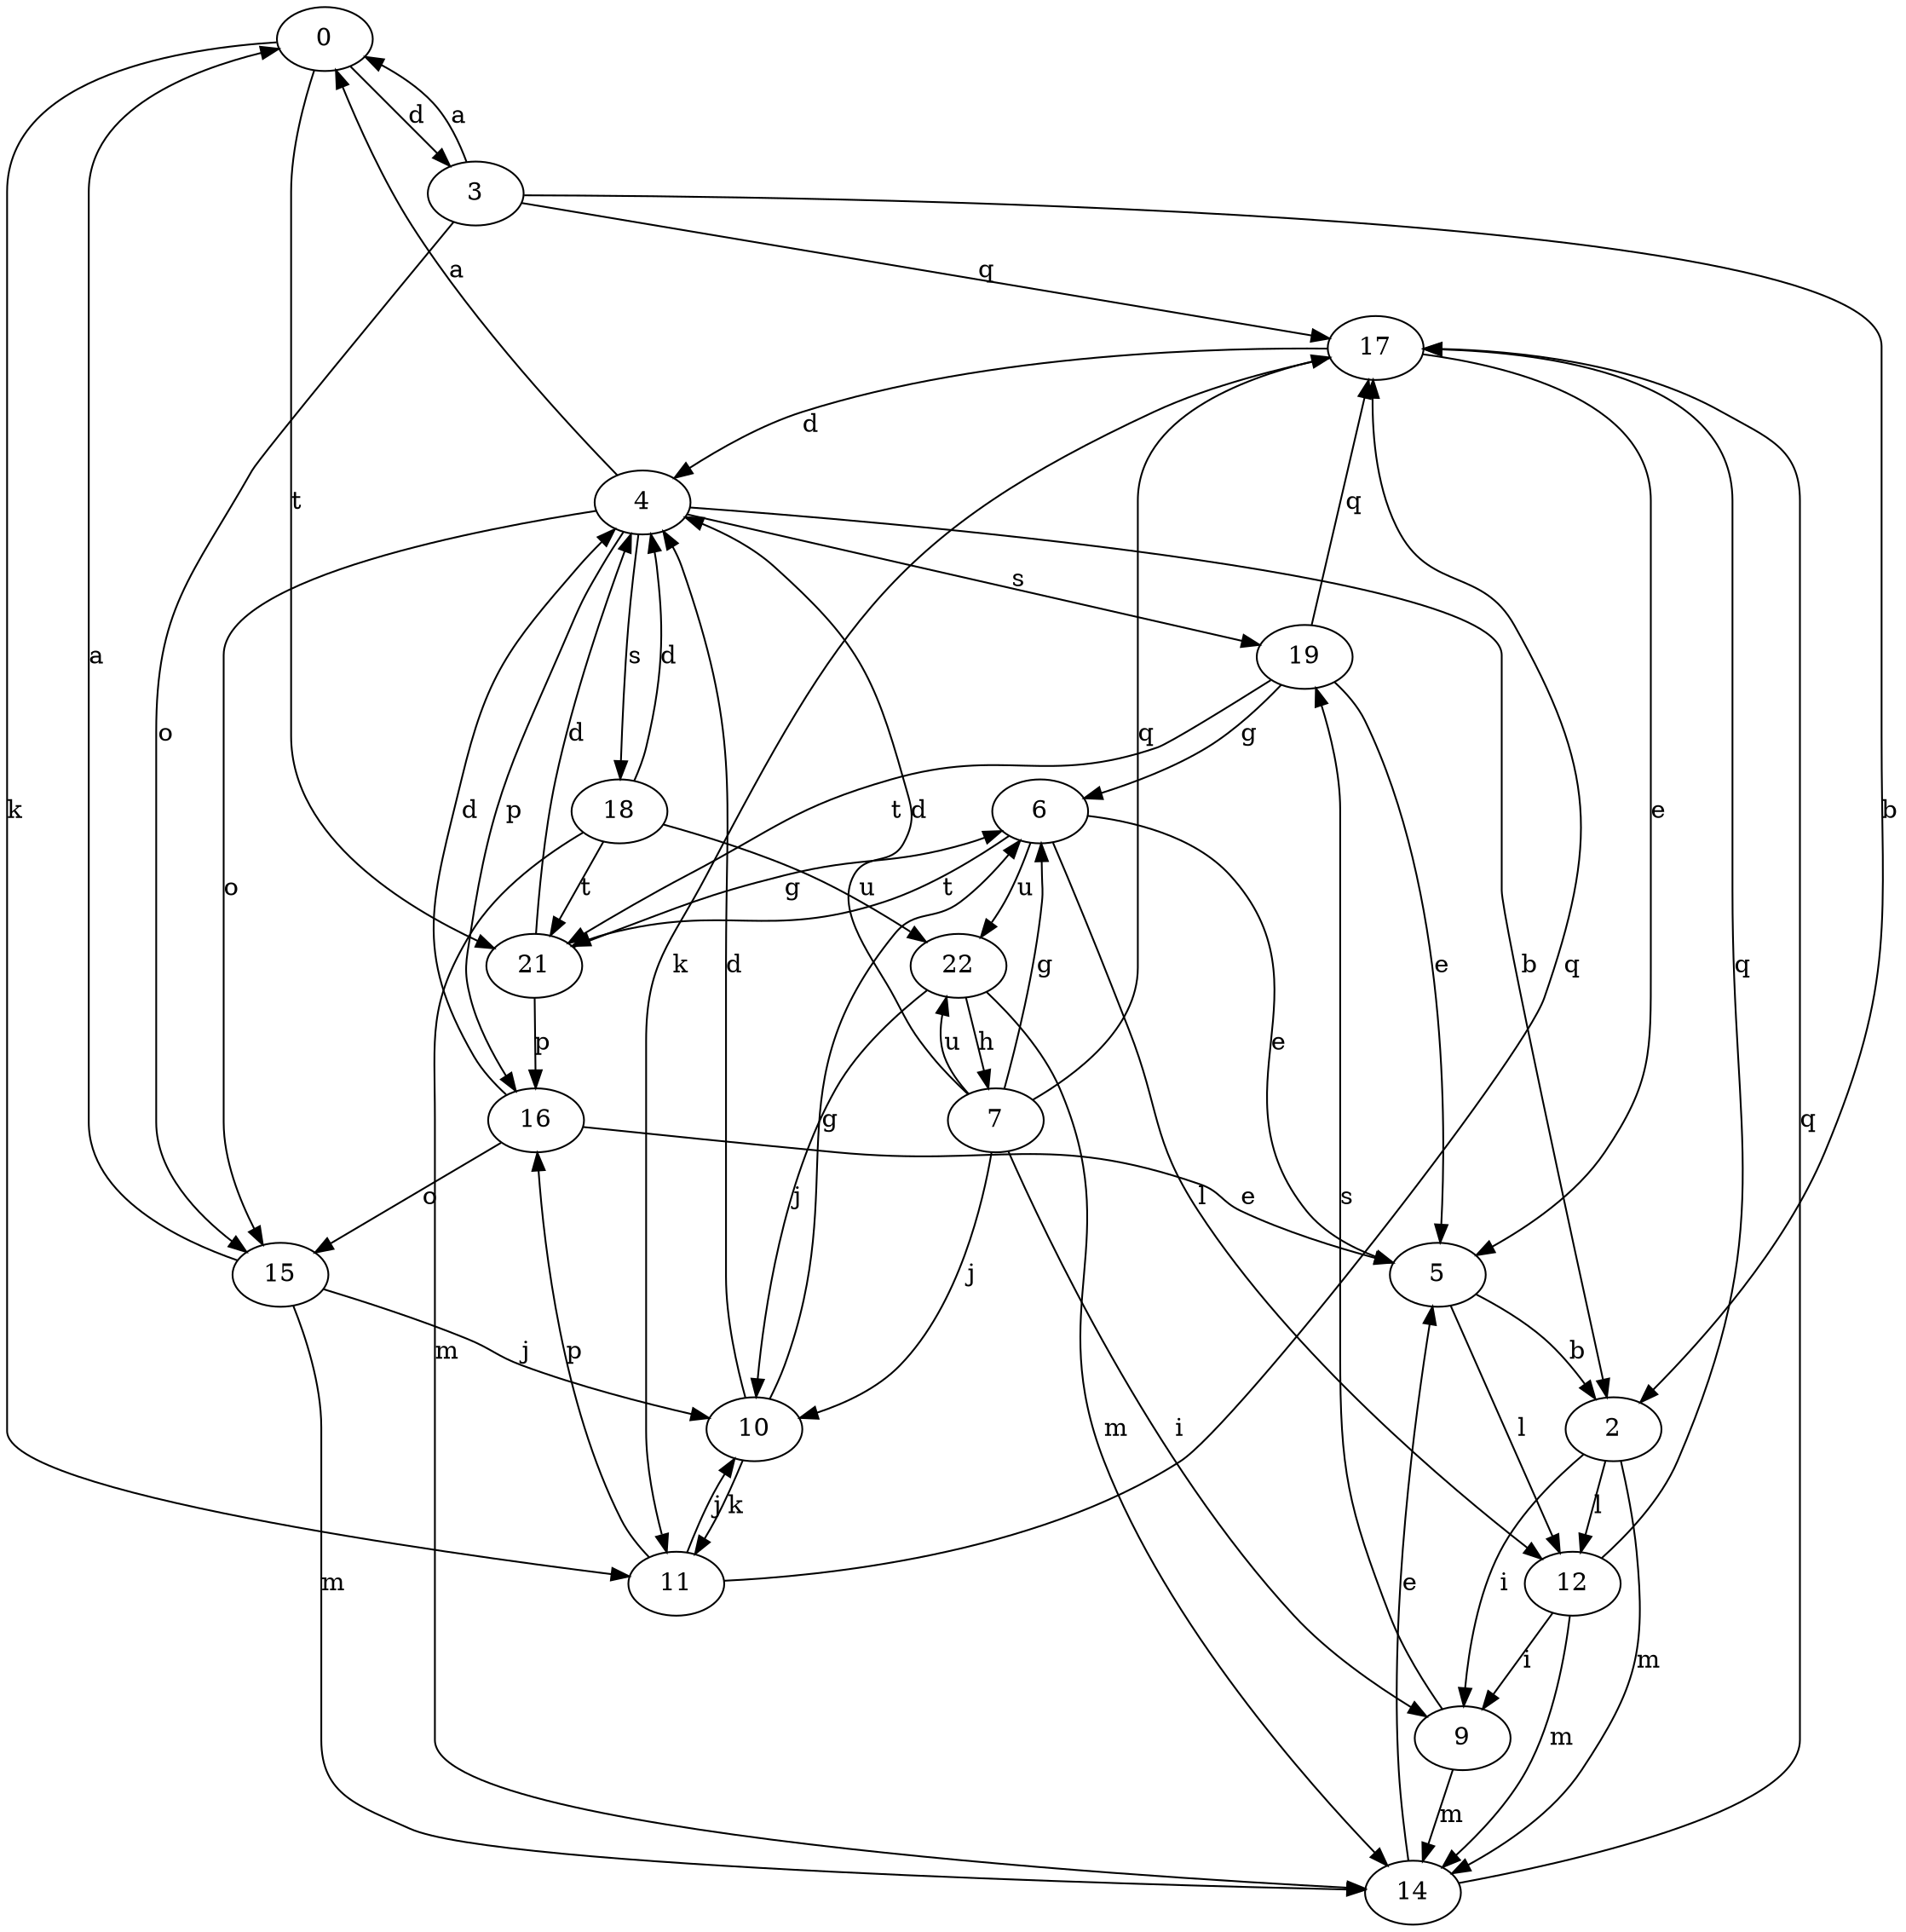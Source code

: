 strict digraph  {
0;
2;
3;
4;
5;
6;
7;
9;
10;
11;
12;
14;
15;
16;
17;
18;
19;
21;
22;
0 -> 3  [label=d];
0 -> 11  [label=k];
0 -> 21  [label=t];
2 -> 9  [label=i];
2 -> 12  [label=l];
2 -> 14  [label=m];
3 -> 0  [label=a];
3 -> 2  [label=b];
3 -> 15  [label=o];
3 -> 17  [label=q];
4 -> 0  [label=a];
4 -> 2  [label=b];
4 -> 15  [label=o];
4 -> 16  [label=p];
4 -> 18  [label=s];
4 -> 19  [label=s];
5 -> 2  [label=b];
5 -> 12  [label=l];
6 -> 5  [label=e];
6 -> 12  [label=l];
6 -> 21  [label=t];
6 -> 22  [label=u];
7 -> 4  [label=d];
7 -> 6  [label=g];
7 -> 9  [label=i];
7 -> 10  [label=j];
7 -> 17  [label=q];
7 -> 22  [label=u];
9 -> 14  [label=m];
9 -> 19  [label=s];
10 -> 4  [label=d];
10 -> 6  [label=g];
10 -> 11  [label=k];
11 -> 10  [label=j];
11 -> 16  [label=p];
11 -> 17  [label=q];
12 -> 9  [label=i];
12 -> 14  [label=m];
12 -> 17  [label=q];
14 -> 5  [label=e];
14 -> 17  [label=q];
15 -> 0  [label=a];
15 -> 10  [label=j];
15 -> 14  [label=m];
16 -> 4  [label=d];
16 -> 5  [label=e];
16 -> 15  [label=o];
17 -> 4  [label=d];
17 -> 5  [label=e];
17 -> 11  [label=k];
18 -> 4  [label=d];
18 -> 14  [label=m];
18 -> 21  [label=t];
18 -> 22  [label=u];
19 -> 5  [label=e];
19 -> 6  [label=g];
19 -> 17  [label=q];
19 -> 21  [label=t];
21 -> 4  [label=d];
21 -> 6  [label=g];
21 -> 16  [label=p];
22 -> 7  [label=h];
22 -> 10  [label=j];
22 -> 14  [label=m];
}
